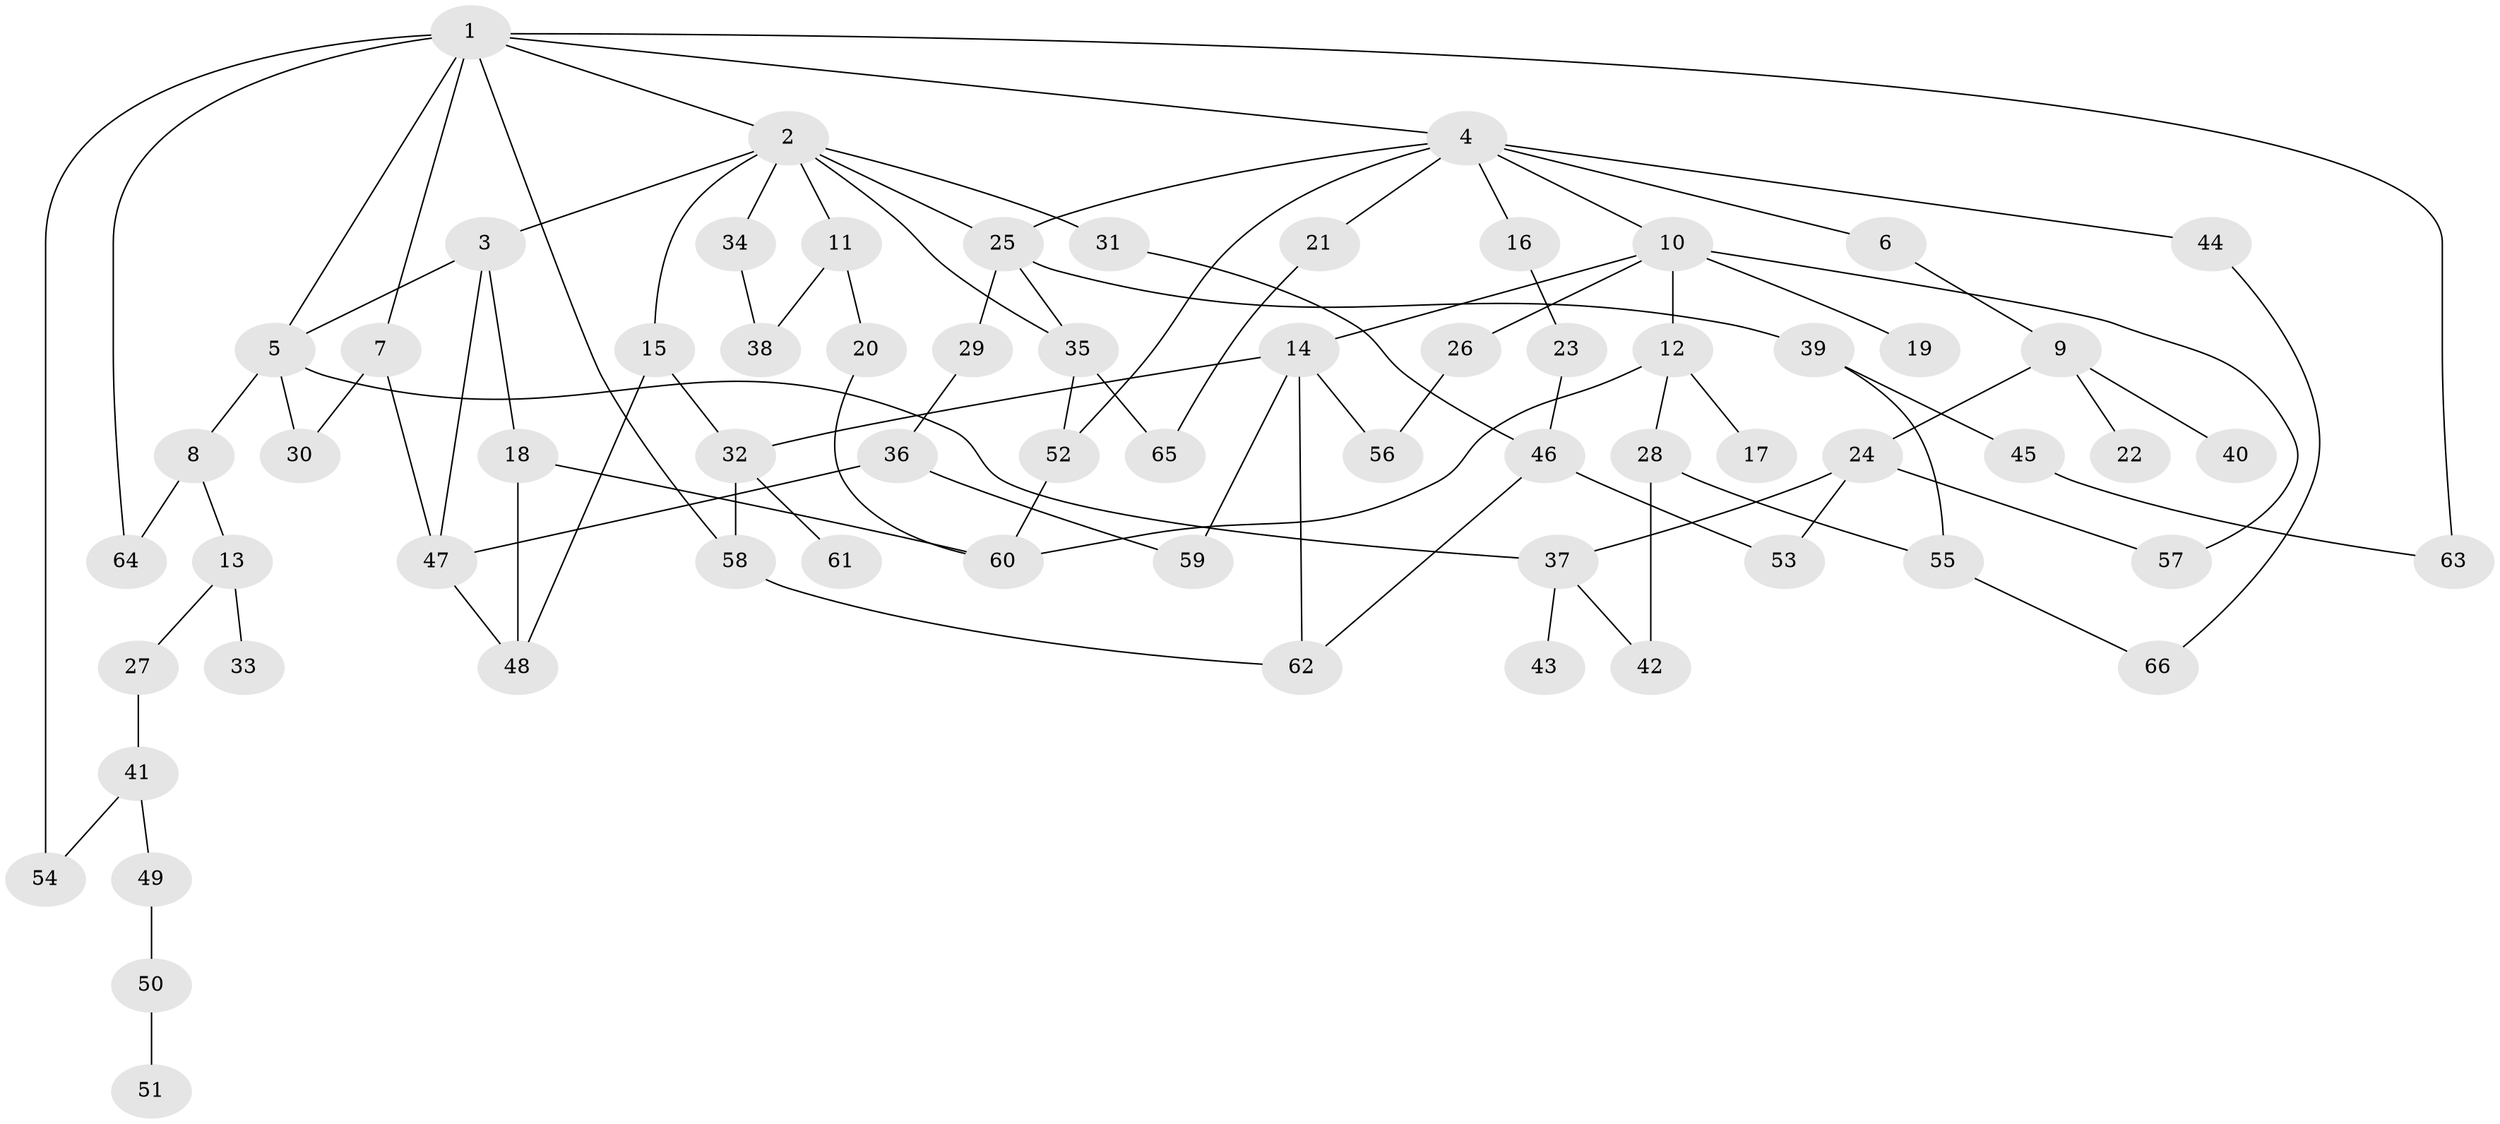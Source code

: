 // Generated by graph-tools (version 1.1) at 2025/34/03/09/25 02:34:25]
// undirected, 66 vertices, 95 edges
graph export_dot {
graph [start="1"]
  node [color=gray90,style=filled];
  1;
  2;
  3;
  4;
  5;
  6;
  7;
  8;
  9;
  10;
  11;
  12;
  13;
  14;
  15;
  16;
  17;
  18;
  19;
  20;
  21;
  22;
  23;
  24;
  25;
  26;
  27;
  28;
  29;
  30;
  31;
  32;
  33;
  34;
  35;
  36;
  37;
  38;
  39;
  40;
  41;
  42;
  43;
  44;
  45;
  46;
  47;
  48;
  49;
  50;
  51;
  52;
  53;
  54;
  55;
  56;
  57;
  58;
  59;
  60;
  61;
  62;
  63;
  64;
  65;
  66;
  1 -- 2;
  1 -- 4;
  1 -- 5;
  1 -- 7;
  1 -- 54;
  1 -- 63;
  1 -- 64;
  1 -- 58;
  2 -- 3;
  2 -- 11;
  2 -- 15;
  2 -- 31;
  2 -- 34;
  2 -- 35;
  2 -- 25;
  3 -- 18;
  3 -- 5;
  3 -- 47;
  4 -- 6;
  4 -- 10;
  4 -- 16;
  4 -- 21;
  4 -- 25;
  4 -- 44;
  4 -- 52;
  5 -- 8;
  5 -- 30;
  5 -- 37;
  6 -- 9;
  7 -- 30;
  7 -- 47;
  8 -- 13;
  8 -- 64;
  9 -- 22;
  9 -- 24;
  9 -- 40;
  10 -- 12;
  10 -- 14;
  10 -- 19;
  10 -- 26;
  10 -- 57;
  11 -- 20;
  11 -- 38;
  12 -- 17;
  12 -- 28;
  12 -- 60;
  13 -- 27;
  13 -- 33;
  14 -- 56;
  14 -- 32;
  14 -- 62;
  14 -- 59;
  15 -- 32;
  15 -- 48;
  16 -- 23;
  18 -- 48;
  18 -- 60;
  20 -- 60;
  21 -- 65;
  23 -- 46;
  24 -- 37;
  24 -- 57;
  24 -- 53;
  25 -- 29;
  25 -- 35;
  25 -- 39;
  26 -- 56;
  27 -- 41;
  28 -- 55;
  28 -- 42;
  29 -- 36;
  31 -- 46;
  32 -- 58;
  32 -- 61;
  34 -- 38;
  35 -- 52;
  35 -- 65;
  36 -- 47;
  36 -- 59;
  37 -- 42;
  37 -- 43;
  39 -- 45;
  39 -- 55;
  41 -- 49;
  41 -- 54;
  44 -- 66;
  45 -- 63;
  46 -- 53;
  46 -- 62;
  47 -- 48;
  49 -- 50;
  50 -- 51;
  52 -- 60;
  55 -- 66;
  58 -- 62;
}
